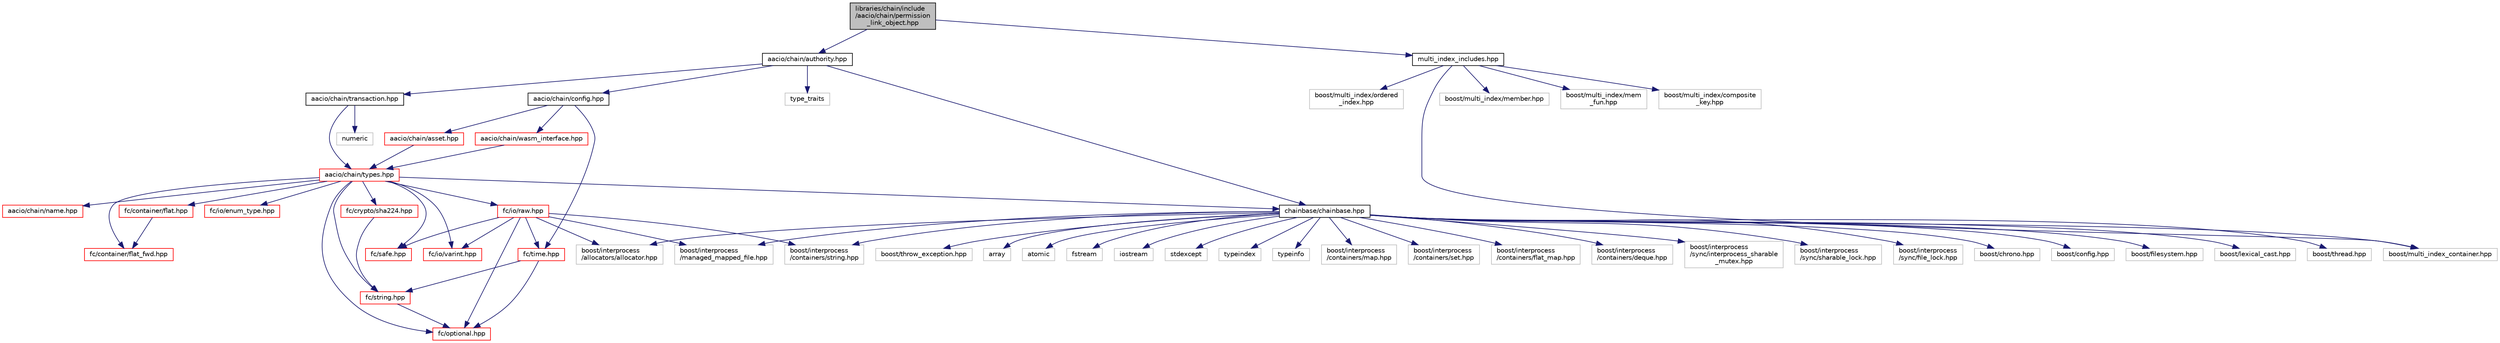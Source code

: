 digraph "libraries/chain/include/aacio/chain/permission_link_object.hpp"
{
  edge [fontname="Helvetica",fontsize="10",labelfontname="Helvetica",labelfontsize="10"];
  node [fontname="Helvetica",fontsize="10",shape=record];
  Node0 [label="libraries/chain/include\l/aacio/chain/permission\l_link_object.hpp",height=0.2,width=0.4,color="black", fillcolor="grey75", style="filled", fontcolor="black"];
  Node0 -> Node1 [color="midnightblue",fontsize="10",style="solid"];
  Node1 [label="aacio/chain/authority.hpp",height=0.2,width=0.4,color="black", fillcolor="white", style="filled",URL="$authority_8hpp.html"];
  Node1 -> Node2 [color="midnightblue",fontsize="10",style="solid"];
  Node2 [label="chainbase/chainbase.hpp",height=0.2,width=0.4,color="black", fillcolor="white", style="filled",URL="$chainbase_8hpp_source.html"];
  Node2 -> Node3 [color="midnightblue",fontsize="10",style="solid"];
  Node3 [label="boost/interprocess\l/managed_mapped_file.hpp",height=0.2,width=0.4,color="grey75", fillcolor="white", style="filled"];
  Node2 -> Node4 [color="midnightblue",fontsize="10",style="solid"];
  Node4 [label="boost/interprocess\l/containers/map.hpp",height=0.2,width=0.4,color="grey75", fillcolor="white", style="filled"];
  Node2 -> Node5 [color="midnightblue",fontsize="10",style="solid"];
  Node5 [label="boost/interprocess\l/containers/set.hpp",height=0.2,width=0.4,color="grey75", fillcolor="white", style="filled"];
  Node2 -> Node6 [color="midnightblue",fontsize="10",style="solid"];
  Node6 [label="boost/interprocess\l/containers/flat_map.hpp",height=0.2,width=0.4,color="grey75", fillcolor="white", style="filled"];
  Node2 -> Node7 [color="midnightblue",fontsize="10",style="solid"];
  Node7 [label="boost/interprocess\l/containers/deque.hpp",height=0.2,width=0.4,color="grey75", fillcolor="white", style="filled"];
  Node2 -> Node8 [color="midnightblue",fontsize="10",style="solid"];
  Node8 [label="boost/interprocess\l/containers/string.hpp",height=0.2,width=0.4,color="grey75", fillcolor="white", style="filled"];
  Node2 -> Node9 [color="midnightblue",fontsize="10",style="solid"];
  Node9 [label="boost/interprocess\l/allocators/allocator.hpp",height=0.2,width=0.4,color="grey75", fillcolor="white", style="filled"];
  Node2 -> Node10 [color="midnightblue",fontsize="10",style="solid"];
  Node10 [label="boost/interprocess\l/sync/interprocess_sharable\l_mutex.hpp",height=0.2,width=0.4,color="grey75", fillcolor="white", style="filled"];
  Node2 -> Node11 [color="midnightblue",fontsize="10",style="solid"];
  Node11 [label="boost/interprocess\l/sync/sharable_lock.hpp",height=0.2,width=0.4,color="grey75", fillcolor="white", style="filled"];
  Node2 -> Node12 [color="midnightblue",fontsize="10",style="solid"];
  Node12 [label="boost/interprocess\l/sync/file_lock.hpp",height=0.2,width=0.4,color="grey75", fillcolor="white", style="filled"];
  Node2 -> Node13 [color="midnightblue",fontsize="10",style="solid"];
  Node13 [label="boost/multi_index_container.hpp",height=0.2,width=0.4,color="grey75", fillcolor="white", style="filled"];
  Node2 -> Node14 [color="midnightblue",fontsize="10",style="solid"];
  Node14 [label="boost/chrono.hpp",height=0.2,width=0.4,color="grey75", fillcolor="white", style="filled"];
  Node2 -> Node15 [color="midnightblue",fontsize="10",style="solid"];
  Node15 [label="boost/config.hpp",height=0.2,width=0.4,color="grey75", fillcolor="white", style="filled"];
  Node2 -> Node16 [color="midnightblue",fontsize="10",style="solid"];
  Node16 [label="boost/filesystem.hpp",height=0.2,width=0.4,color="grey75", fillcolor="white", style="filled"];
  Node2 -> Node17 [color="midnightblue",fontsize="10",style="solid"];
  Node17 [label="boost/lexical_cast.hpp",height=0.2,width=0.4,color="grey75", fillcolor="white", style="filled"];
  Node2 -> Node18 [color="midnightblue",fontsize="10",style="solid"];
  Node18 [label="boost/thread.hpp",height=0.2,width=0.4,color="grey75", fillcolor="white", style="filled"];
  Node2 -> Node19 [color="midnightblue",fontsize="10",style="solid"];
  Node19 [label="boost/throw_exception.hpp",height=0.2,width=0.4,color="grey75", fillcolor="white", style="filled"];
  Node2 -> Node20 [color="midnightblue",fontsize="10",style="solid"];
  Node20 [label="array",height=0.2,width=0.4,color="grey75", fillcolor="white", style="filled"];
  Node2 -> Node21 [color="midnightblue",fontsize="10",style="solid"];
  Node21 [label="atomic",height=0.2,width=0.4,color="grey75", fillcolor="white", style="filled"];
  Node2 -> Node22 [color="midnightblue",fontsize="10",style="solid"];
  Node22 [label="fstream",height=0.2,width=0.4,color="grey75", fillcolor="white", style="filled"];
  Node2 -> Node23 [color="midnightblue",fontsize="10",style="solid"];
  Node23 [label="iostream",height=0.2,width=0.4,color="grey75", fillcolor="white", style="filled"];
  Node2 -> Node24 [color="midnightblue",fontsize="10",style="solid"];
  Node24 [label="stdexcept",height=0.2,width=0.4,color="grey75", fillcolor="white", style="filled"];
  Node2 -> Node25 [color="midnightblue",fontsize="10",style="solid"];
  Node25 [label="typeindex",height=0.2,width=0.4,color="grey75", fillcolor="white", style="filled"];
  Node2 -> Node26 [color="midnightblue",fontsize="10",style="solid"];
  Node26 [label="typeinfo",height=0.2,width=0.4,color="grey75", fillcolor="white", style="filled"];
  Node1 -> Node27 [color="midnightblue",fontsize="10",style="solid"];
  Node27 [label="aacio/chain/transaction.hpp",height=0.2,width=0.4,color="black", fillcolor="white", style="filled",URL="$libraries_2chain_2include_2aacio_2chain_2transaction_8hpp.html"];
  Node27 -> Node28 [color="midnightblue",fontsize="10",style="solid"];
  Node28 [label="aacio/chain/types.hpp",height=0.2,width=0.4,color="red", fillcolor="white", style="filled",URL="$libraries_2chain_2include_2aacio_2chain_2types_8hpp.html"];
  Node28 -> Node29 [color="midnightblue",fontsize="10",style="solid"];
  Node29 [label="aacio/chain/name.hpp",height=0.2,width=0.4,color="red", fillcolor="white", style="filled",URL="$name_8hpp_source.html"];
  Node28 -> Node2 [color="midnightblue",fontsize="10",style="solid"];
  Node28 -> Node52 [color="midnightblue",fontsize="10",style="solid"];
  Node52 [label="fc/container/flat_fwd.hpp",height=0.2,width=0.4,color="red", fillcolor="white", style="filled",URL="$flat__fwd_8hpp_source.html"];
  Node28 -> Node58 [color="midnightblue",fontsize="10",style="solid"];
  Node58 [label="fc/io/varint.hpp",height=0.2,width=0.4,color="red", fillcolor="white", style="filled",URL="$libraries_2fc_2include_2fc_2io_2varint_8hpp_source.html"];
  Node28 -> Node60 [color="midnightblue",fontsize="10",style="solid"];
  Node60 [label="fc/io/enum_type.hpp",height=0.2,width=0.4,color="red", fillcolor="white", style="filled",URL="$enum__type_8hpp_source.html"];
  Node28 -> Node87 [color="midnightblue",fontsize="10",style="solid"];
  Node87 [label="fc/crypto/sha224.hpp",height=0.2,width=0.4,color="red", fillcolor="white", style="filled",URL="$sha224_8hpp_source.html"];
  Node87 -> Node46 [color="midnightblue",fontsize="10",style="solid"];
  Node46 [label="fc/string.hpp",height=0.2,width=0.4,color="red", fillcolor="white", style="filled",URL="$string_8hpp_source.html"];
  Node46 -> Node49 [color="midnightblue",fontsize="10",style="solid"];
  Node49 [label="fc/optional.hpp",height=0.2,width=0.4,color="red", fillcolor="white", style="filled",URL="$libraries_2fc_2include_2fc_2optional_8hpp_source.html"];
  Node28 -> Node49 [color="midnightblue",fontsize="10",style="solid"];
  Node28 -> Node74 [color="midnightblue",fontsize="10",style="solid"];
  Node74 [label="fc/safe.hpp",height=0.2,width=0.4,color="red", fillcolor="white", style="filled",URL="$safe_8hpp_source.html"];
  Node28 -> Node88 [color="midnightblue",fontsize="10",style="solid"];
  Node88 [label="fc/container/flat.hpp",height=0.2,width=0.4,color="red", fillcolor="white", style="filled",URL="$libraries_2fc_2include_2fc_2container_2flat_8hpp_source.html"];
  Node88 -> Node52 [color="midnightblue",fontsize="10",style="solid"];
  Node28 -> Node46 [color="midnightblue",fontsize="10",style="solid"];
  Node28 -> Node89 [color="midnightblue",fontsize="10",style="solid"];
  Node89 [label="fc/io/raw.hpp",height=0.2,width=0.4,color="red", fillcolor="white", style="filled",URL="$raw_8hpp_source.html"];
  Node89 -> Node58 [color="midnightblue",fontsize="10",style="solid"];
  Node89 -> Node49 [color="midnightblue",fontsize="10",style="solid"];
  Node89 -> Node77 [color="midnightblue",fontsize="10",style="solid"];
  Node77 [label="fc/time.hpp",height=0.2,width=0.4,color="red", fillcolor="white", style="filled",URL="$include_2fc_2time_8hpp_source.html"];
  Node77 -> Node46 [color="midnightblue",fontsize="10",style="solid"];
  Node77 -> Node49 [color="midnightblue",fontsize="10",style="solid"];
  Node89 -> Node74 [color="midnightblue",fontsize="10",style="solid"];
  Node89 -> Node8 [color="midnightblue",fontsize="10",style="solid"];
  Node89 -> Node9 [color="midnightblue",fontsize="10",style="solid"];
  Node89 -> Node3 [color="midnightblue",fontsize="10",style="solid"];
  Node27 -> Node122 [color="midnightblue",fontsize="10",style="solid"];
  Node122 [label="numeric",height=0.2,width=0.4,color="grey75", fillcolor="white", style="filled"];
  Node1 -> Node123 [color="midnightblue",fontsize="10",style="solid"];
  Node123 [label="aacio/chain/config.hpp",height=0.2,width=0.4,color="black", fillcolor="white", style="filled",URL="$libraries_2chain_2include_2aacio_2chain_2config_8hpp.html"];
  Node123 -> Node124 [color="midnightblue",fontsize="10",style="solid"];
  Node124 [label="aacio/chain/asset.hpp",height=0.2,width=0.4,color="red", fillcolor="white", style="filled",URL="$libraries_2chain_2include_2aacio_2chain_2asset_8hpp.html"];
  Node124 -> Node28 [color="midnightblue",fontsize="10",style="solid"];
  Node123 -> Node126 [color="midnightblue",fontsize="10",style="solid"];
  Node126 [label="aacio/chain/wasm_interface.hpp",height=0.2,width=0.4,color="red", fillcolor="white", style="filled",URL="$wasm__interface_8hpp_source.html"];
  Node126 -> Node28 [color="midnightblue",fontsize="10",style="solid"];
  Node123 -> Node77 [color="midnightblue",fontsize="10",style="solid"];
  Node1 -> Node144 [color="midnightblue",fontsize="10",style="solid"];
  Node144 [label="type_traits",height=0.2,width=0.4,color="grey75", fillcolor="white", style="filled"];
  Node0 -> Node145 [color="midnightblue",fontsize="10",style="solid"];
  Node145 [label="multi_index_includes.hpp",height=0.2,width=0.4,color="black", fillcolor="white", style="filled",URL="$multi__index__includes_8hpp.html"];
  Node145 -> Node13 [color="midnightblue",fontsize="10",style="solid"];
  Node145 -> Node146 [color="midnightblue",fontsize="10",style="solid"];
  Node146 [label="boost/multi_index/member.hpp",height=0.2,width=0.4,color="grey75", fillcolor="white", style="filled"];
  Node145 -> Node147 [color="midnightblue",fontsize="10",style="solid"];
  Node147 [label="boost/multi_index/mem\l_fun.hpp",height=0.2,width=0.4,color="grey75", fillcolor="white", style="filled"];
  Node145 -> Node148 [color="midnightblue",fontsize="10",style="solid"];
  Node148 [label="boost/multi_index/composite\l_key.hpp",height=0.2,width=0.4,color="grey75", fillcolor="white", style="filled"];
  Node145 -> Node149 [color="midnightblue",fontsize="10",style="solid"];
  Node149 [label="boost/multi_index/ordered\l_index.hpp",height=0.2,width=0.4,color="grey75", fillcolor="white", style="filled"];
}

